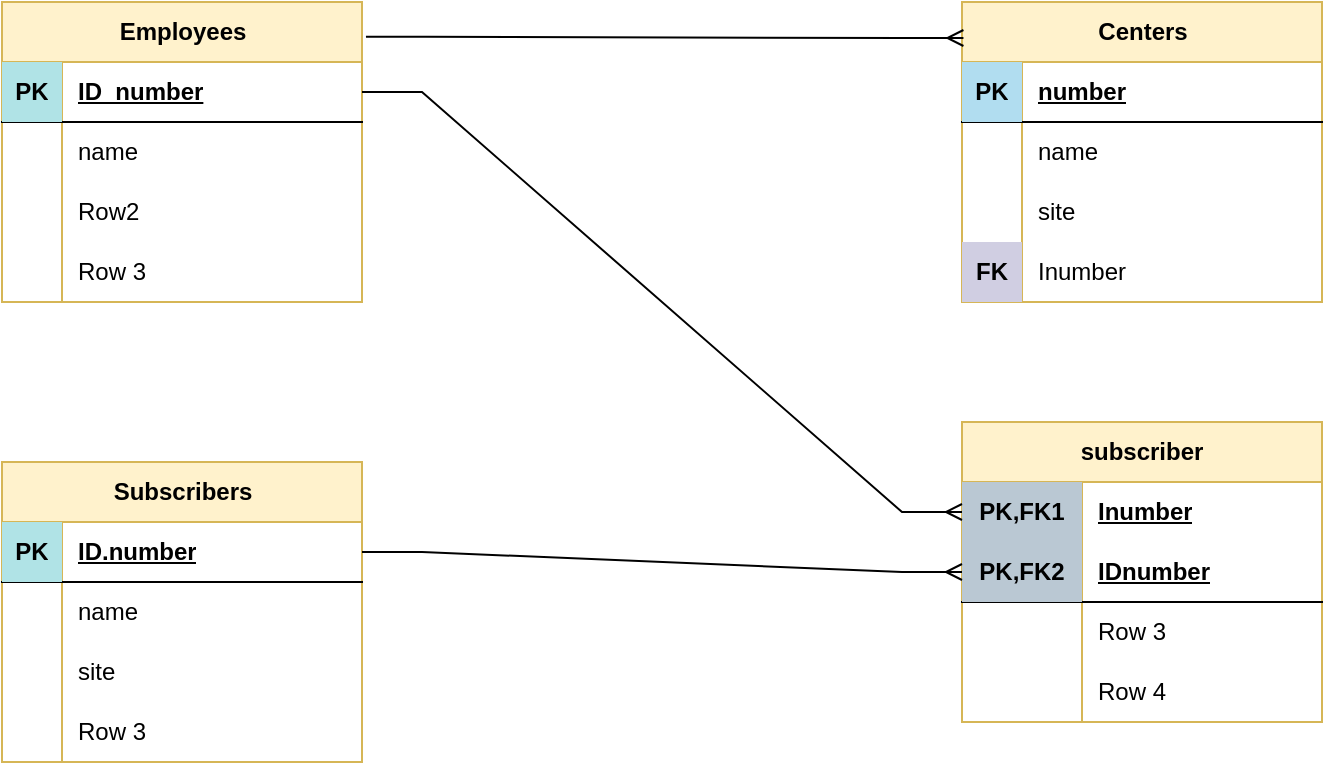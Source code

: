<mxfile version="21.7.5" type="github">
  <diagram name="Page-1" id="0uc56MD692VqMtygxLKA">
    <mxGraphModel dx="794" dy="464" grid="1" gridSize="10" guides="1" tooltips="1" connect="1" arrows="1" fold="1" page="1" pageScale="1" pageWidth="827" pageHeight="1169" math="0" shadow="0">
      <root>
        <mxCell id="0" />
        <mxCell id="1" parent="0" />
        <mxCell id="rtuOt6ObyjfzoCQx4Vgp-1" value="Subscribers" style="shape=table;startSize=30;container=1;collapsible=1;childLayout=tableLayout;fixedRows=1;rowLines=0;fontStyle=1;align=center;resizeLast=1;html=1;fillColor=#fff2cc;strokeColor=#d6b656;" parent="1" vertex="1">
          <mxGeometry x="90" y="440" width="180" height="150" as="geometry" />
        </mxCell>
        <mxCell id="rtuOt6ObyjfzoCQx4Vgp-2" value="" style="shape=tableRow;horizontal=0;startSize=0;swimlaneHead=0;swimlaneBody=0;fillColor=none;collapsible=0;dropTarget=0;points=[[0,0.5],[1,0.5]];portConstraint=eastwest;top=0;left=0;right=0;bottom=1;" parent="rtuOt6ObyjfzoCQx4Vgp-1" vertex="1">
          <mxGeometry y="30" width="180" height="30" as="geometry" />
        </mxCell>
        <mxCell id="rtuOt6ObyjfzoCQx4Vgp-3" value="PK" style="shape=partialRectangle;connectable=0;fillColor=#b0e3e6;top=0;left=0;bottom=0;right=0;fontStyle=1;overflow=hidden;whiteSpace=wrap;html=1;strokeColor=#0e8088;" parent="rtuOt6ObyjfzoCQx4Vgp-2" vertex="1">
          <mxGeometry width="30" height="30" as="geometry">
            <mxRectangle width="30" height="30" as="alternateBounds" />
          </mxGeometry>
        </mxCell>
        <mxCell id="rtuOt6ObyjfzoCQx4Vgp-4" value="ID.number" style="shape=partialRectangle;connectable=0;fillColor=none;top=0;left=0;bottom=0;right=0;align=left;spacingLeft=6;fontStyle=5;overflow=hidden;whiteSpace=wrap;html=1;" parent="rtuOt6ObyjfzoCQx4Vgp-2" vertex="1">
          <mxGeometry x="30" width="150" height="30" as="geometry">
            <mxRectangle width="150" height="30" as="alternateBounds" />
          </mxGeometry>
        </mxCell>
        <mxCell id="rtuOt6ObyjfzoCQx4Vgp-5" value="" style="shape=tableRow;horizontal=0;startSize=0;swimlaneHead=0;swimlaneBody=0;fillColor=none;collapsible=0;dropTarget=0;points=[[0,0.5],[1,0.5]];portConstraint=eastwest;top=0;left=0;right=0;bottom=0;" parent="rtuOt6ObyjfzoCQx4Vgp-1" vertex="1">
          <mxGeometry y="60" width="180" height="30" as="geometry" />
        </mxCell>
        <mxCell id="rtuOt6ObyjfzoCQx4Vgp-6" value="" style="shape=partialRectangle;connectable=0;fillColor=none;top=0;left=0;bottom=0;right=0;editable=1;overflow=hidden;whiteSpace=wrap;html=1;" parent="rtuOt6ObyjfzoCQx4Vgp-5" vertex="1">
          <mxGeometry width="30" height="30" as="geometry">
            <mxRectangle width="30" height="30" as="alternateBounds" />
          </mxGeometry>
        </mxCell>
        <mxCell id="rtuOt6ObyjfzoCQx4Vgp-7" value="name" style="shape=partialRectangle;connectable=0;fillColor=none;top=0;left=0;bottom=0;right=0;align=left;spacingLeft=6;overflow=hidden;whiteSpace=wrap;html=1;" parent="rtuOt6ObyjfzoCQx4Vgp-5" vertex="1">
          <mxGeometry x="30" width="150" height="30" as="geometry">
            <mxRectangle width="150" height="30" as="alternateBounds" />
          </mxGeometry>
        </mxCell>
        <mxCell id="rtuOt6ObyjfzoCQx4Vgp-8" value="" style="shape=tableRow;horizontal=0;startSize=0;swimlaneHead=0;swimlaneBody=0;fillColor=none;collapsible=0;dropTarget=0;points=[[0,0.5],[1,0.5]];portConstraint=eastwest;top=0;left=0;right=0;bottom=0;" parent="rtuOt6ObyjfzoCQx4Vgp-1" vertex="1">
          <mxGeometry y="90" width="180" height="30" as="geometry" />
        </mxCell>
        <mxCell id="rtuOt6ObyjfzoCQx4Vgp-9" value="" style="shape=partialRectangle;connectable=0;fillColor=none;top=0;left=0;bottom=0;right=0;editable=1;overflow=hidden;whiteSpace=wrap;html=1;" parent="rtuOt6ObyjfzoCQx4Vgp-8" vertex="1">
          <mxGeometry width="30" height="30" as="geometry">
            <mxRectangle width="30" height="30" as="alternateBounds" />
          </mxGeometry>
        </mxCell>
        <mxCell id="rtuOt6ObyjfzoCQx4Vgp-10" value="site" style="shape=partialRectangle;connectable=0;fillColor=none;top=0;left=0;bottom=0;right=0;align=left;spacingLeft=6;overflow=hidden;whiteSpace=wrap;html=1;" parent="rtuOt6ObyjfzoCQx4Vgp-8" vertex="1">
          <mxGeometry x="30" width="150" height="30" as="geometry">
            <mxRectangle width="150" height="30" as="alternateBounds" />
          </mxGeometry>
        </mxCell>
        <mxCell id="rtuOt6ObyjfzoCQx4Vgp-11" value="" style="shape=tableRow;horizontal=0;startSize=0;swimlaneHead=0;swimlaneBody=0;fillColor=none;collapsible=0;dropTarget=0;points=[[0,0.5],[1,0.5]];portConstraint=eastwest;top=0;left=0;right=0;bottom=0;" parent="rtuOt6ObyjfzoCQx4Vgp-1" vertex="1">
          <mxGeometry y="120" width="180" height="30" as="geometry" />
        </mxCell>
        <mxCell id="rtuOt6ObyjfzoCQx4Vgp-12" value="" style="shape=partialRectangle;connectable=0;fillColor=none;top=0;left=0;bottom=0;right=0;editable=1;overflow=hidden;whiteSpace=wrap;html=1;" parent="rtuOt6ObyjfzoCQx4Vgp-11" vertex="1">
          <mxGeometry width="30" height="30" as="geometry">
            <mxRectangle width="30" height="30" as="alternateBounds" />
          </mxGeometry>
        </mxCell>
        <mxCell id="rtuOt6ObyjfzoCQx4Vgp-13" value="Row 3" style="shape=partialRectangle;connectable=0;fillColor=none;top=0;left=0;bottom=0;right=0;align=left;spacingLeft=6;overflow=hidden;whiteSpace=wrap;html=1;" parent="rtuOt6ObyjfzoCQx4Vgp-11" vertex="1">
          <mxGeometry x="30" width="150" height="30" as="geometry">
            <mxRectangle width="150" height="30" as="alternateBounds" />
          </mxGeometry>
        </mxCell>
        <mxCell id="rtuOt6ObyjfzoCQx4Vgp-14" value="Centers" style="shape=table;startSize=30;container=1;collapsible=1;childLayout=tableLayout;fixedRows=1;rowLines=0;fontStyle=1;align=center;resizeLast=1;html=1;fillColor=#fff2cc;strokeColor=#d6b656;" parent="1" vertex="1">
          <mxGeometry x="570" y="210" width="180" height="150" as="geometry" />
        </mxCell>
        <mxCell id="rtuOt6ObyjfzoCQx4Vgp-15" value="" style="shape=tableRow;horizontal=0;startSize=0;swimlaneHead=0;swimlaneBody=0;fillColor=none;collapsible=0;dropTarget=0;points=[[0,0.5],[1,0.5]];portConstraint=eastwest;top=0;left=0;right=0;bottom=1;" parent="rtuOt6ObyjfzoCQx4Vgp-14" vertex="1">
          <mxGeometry y="30" width="180" height="30" as="geometry" />
        </mxCell>
        <mxCell id="rtuOt6ObyjfzoCQx4Vgp-16" value="PK" style="shape=partialRectangle;connectable=0;fillColor=#b1ddf0;top=0;left=0;bottom=0;right=0;fontStyle=1;overflow=hidden;whiteSpace=wrap;html=1;strokeColor=#10739e;" parent="rtuOt6ObyjfzoCQx4Vgp-15" vertex="1">
          <mxGeometry width="30" height="30" as="geometry">
            <mxRectangle width="30" height="30" as="alternateBounds" />
          </mxGeometry>
        </mxCell>
        <mxCell id="rtuOt6ObyjfzoCQx4Vgp-17" value="number" style="shape=partialRectangle;connectable=0;fillColor=none;top=0;left=0;bottom=0;right=0;align=left;spacingLeft=6;fontStyle=5;overflow=hidden;whiteSpace=wrap;html=1;" parent="rtuOt6ObyjfzoCQx4Vgp-15" vertex="1">
          <mxGeometry x="30" width="150" height="30" as="geometry">
            <mxRectangle width="150" height="30" as="alternateBounds" />
          </mxGeometry>
        </mxCell>
        <mxCell id="rtuOt6ObyjfzoCQx4Vgp-18" value="" style="shape=tableRow;horizontal=0;startSize=0;swimlaneHead=0;swimlaneBody=0;fillColor=none;collapsible=0;dropTarget=0;points=[[0,0.5],[1,0.5]];portConstraint=eastwest;top=0;left=0;right=0;bottom=0;" parent="rtuOt6ObyjfzoCQx4Vgp-14" vertex="1">
          <mxGeometry y="60" width="180" height="30" as="geometry" />
        </mxCell>
        <mxCell id="rtuOt6ObyjfzoCQx4Vgp-19" value="" style="shape=partialRectangle;connectable=0;fillColor=none;top=0;left=0;bottom=0;right=0;editable=1;overflow=hidden;whiteSpace=wrap;html=1;" parent="rtuOt6ObyjfzoCQx4Vgp-18" vertex="1">
          <mxGeometry width="30" height="30" as="geometry">
            <mxRectangle width="30" height="30" as="alternateBounds" />
          </mxGeometry>
        </mxCell>
        <mxCell id="rtuOt6ObyjfzoCQx4Vgp-20" value="name" style="shape=partialRectangle;connectable=0;fillColor=none;top=0;left=0;bottom=0;right=0;align=left;spacingLeft=6;overflow=hidden;whiteSpace=wrap;html=1;" parent="rtuOt6ObyjfzoCQx4Vgp-18" vertex="1">
          <mxGeometry x="30" width="150" height="30" as="geometry">
            <mxRectangle width="150" height="30" as="alternateBounds" />
          </mxGeometry>
        </mxCell>
        <mxCell id="rtuOt6ObyjfzoCQx4Vgp-21" value="" style="shape=tableRow;horizontal=0;startSize=0;swimlaneHead=0;swimlaneBody=0;fillColor=none;collapsible=0;dropTarget=0;points=[[0,0.5],[1,0.5]];portConstraint=eastwest;top=0;left=0;right=0;bottom=0;" parent="rtuOt6ObyjfzoCQx4Vgp-14" vertex="1">
          <mxGeometry y="90" width="180" height="30" as="geometry" />
        </mxCell>
        <mxCell id="rtuOt6ObyjfzoCQx4Vgp-22" value="" style="shape=partialRectangle;connectable=0;fillColor=none;top=0;left=0;bottom=0;right=0;editable=1;overflow=hidden;whiteSpace=wrap;html=1;" parent="rtuOt6ObyjfzoCQx4Vgp-21" vertex="1">
          <mxGeometry width="30" height="30" as="geometry">
            <mxRectangle width="30" height="30" as="alternateBounds" />
          </mxGeometry>
        </mxCell>
        <mxCell id="rtuOt6ObyjfzoCQx4Vgp-23" value="site" style="shape=partialRectangle;connectable=0;fillColor=none;top=0;left=0;bottom=0;right=0;align=left;spacingLeft=6;overflow=hidden;whiteSpace=wrap;html=1;" parent="rtuOt6ObyjfzoCQx4Vgp-21" vertex="1">
          <mxGeometry x="30" width="150" height="30" as="geometry">
            <mxRectangle width="150" height="30" as="alternateBounds" />
          </mxGeometry>
        </mxCell>
        <mxCell id="rtuOt6ObyjfzoCQx4Vgp-24" value="" style="shape=tableRow;horizontal=0;startSize=0;swimlaneHead=0;swimlaneBody=0;fillColor=none;collapsible=0;dropTarget=0;points=[[0,0.5],[1,0.5]];portConstraint=eastwest;top=0;left=0;right=0;bottom=0;" parent="rtuOt6ObyjfzoCQx4Vgp-14" vertex="1">
          <mxGeometry y="120" width="180" height="30" as="geometry" />
        </mxCell>
        <mxCell id="rtuOt6ObyjfzoCQx4Vgp-25" value="&lt;b&gt;FK&lt;/b&gt;" style="shape=partialRectangle;connectable=0;fillColor=#d0cee2;top=0;left=0;bottom=0;right=0;editable=1;overflow=hidden;whiteSpace=wrap;html=1;strokeColor=#56517e;" parent="rtuOt6ObyjfzoCQx4Vgp-24" vertex="1">
          <mxGeometry width="30" height="30" as="geometry">
            <mxRectangle width="30" height="30" as="alternateBounds" />
          </mxGeometry>
        </mxCell>
        <mxCell id="rtuOt6ObyjfzoCQx4Vgp-26" value="Inumber" style="shape=partialRectangle;connectable=0;fillColor=none;top=0;left=0;bottom=0;right=0;align=left;spacingLeft=6;overflow=hidden;whiteSpace=wrap;html=1;" parent="rtuOt6ObyjfzoCQx4Vgp-24" vertex="1">
          <mxGeometry x="30" width="150" height="30" as="geometry">
            <mxRectangle width="150" height="30" as="alternateBounds" />
          </mxGeometry>
        </mxCell>
        <mxCell id="rtuOt6ObyjfzoCQx4Vgp-27" value="Employees" style="shape=table;startSize=30;container=1;collapsible=1;childLayout=tableLayout;fixedRows=1;rowLines=0;fontStyle=1;align=center;resizeLast=1;html=1;fillColor=#fff2cc;strokeColor=#d6b656;" parent="1" vertex="1">
          <mxGeometry x="90" y="210" width="180" height="150" as="geometry" />
        </mxCell>
        <mxCell id="rtuOt6ObyjfzoCQx4Vgp-28" value="" style="shape=tableRow;horizontal=0;startSize=0;swimlaneHead=0;swimlaneBody=0;fillColor=none;collapsible=0;dropTarget=0;points=[[0,0.5],[1,0.5]];portConstraint=eastwest;top=0;left=0;right=0;bottom=1;" parent="rtuOt6ObyjfzoCQx4Vgp-27" vertex="1">
          <mxGeometry y="30" width="180" height="30" as="geometry" />
        </mxCell>
        <mxCell id="rtuOt6ObyjfzoCQx4Vgp-29" value="PK" style="shape=partialRectangle;connectable=0;fillColor=#b0e3e6;top=0;left=0;bottom=0;right=0;fontStyle=1;overflow=hidden;whiteSpace=wrap;html=1;strokeColor=#0e8088;" parent="rtuOt6ObyjfzoCQx4Vgp-28" vertex="1">
          <mxGeometry width="30" height="30" as="geometry">
            <mxRectangle width="30" height="30" as="alternateBounds" />
          </mxGeometry>
        </mxCell>
        <mxCell id="rtuOt6ObyjfzoCQx4Vgp-30" value="ID_number" style="shape=partialRectangle;connectable=0;fillColor=none;top=0;left=0;bottom=0;right=0;align=left;spacingLeft=6;fontStyle=5;overflow=hidden;whiteSpace=wrap;html=1;" parent="rtuOt6ObyjfzoCQx4Vgp-28" vertex="1">
          <mxGeometry x="30" width="150" height="30" as="geometry">
            <mxRectangle width="150" height="30" as="alternateBounds" />
          </mxGeometry>
        </mxCell>
        <mxCell id="rtuOt6ObyjfzoCQx4Vgp-31" value="" style="shape=tableRow;horizontal=0;startSize=0;swimlaneHead=0;swimlaneBody=0;fillColor=none;collapsible=0;dropTarget=0;points=[[0,0.5],[1,0.5]];portConstraint=eastwest;top=0;left=0;right=0;bottom=0;" parent="rtuOt6ObyjfzoCQx4Vgp-27" vertex="1">
          <mxGeometry y="60" width="180" height="30" as="geometry" />
        </mxCell>
        <mxCell id="rtuOt6ObyjfzoCQx4Vgp-32" value="" style="shape=partialRectangle;connectable=0;fillColor=none;top=0;left=0;bottom=0;right=0;editable=1;overflow=hidden;whiteSpace=wrap;html=1;" parent="rtuOt6ObyjfzoCQx4Vgp-31" vertex="1">
          <mxGeometry width="30" height="30" as="geometry">
            <mxRectangle width="30" height="30" as="alternateBounds" />
          </mxGeometry>
        </mxCell>
        <mxCell id="rtuOt6ObyjfzoCQx4Vgp-33" value="name" style="shape=partialRectangle;connectable=0;fillColor=none;top=0;left=0;bottom=0;right=0;align=left;spacingLeft=6;overflow=hidden;whiteSpace=wrap;html=1;" parent="rtuOt6ObyjfzoCQx4Vgp-31" vertex="1">
          <mxGeometry x="30" width="150" height="30" as="geometry">
            <mxRectangle width="150" height="30" as="alternateBounds" />
          </mxGeometry>
        </mxCell>
        <mxCell id="rtuOt6ObyjfzoCQx4Vgp-34" value="" style="shape=tableRow;horizontal=0;startSize=0;swimlaneHead=0;swimlaneBody=0;fillColor=none;collapsible=0;dropTarget=0;points=[[0,0.5],[1,0.5]];portConstraint=eastwest;top=0;left=0;right=0;bottom=0;" parent="rtuOt6ObyjfzoCQx4Vgp-27" vertex="1">
          <mxGeometry y="90" width="180" height="30" as="geometry" />
        </mxCell>
        <mxCell id="rtuOt6ObyjfzoCQx4Vgp-35" value="" style="shape=partialRectangle;connectable=0;fillColor=none;top=0;left=0;bottom=0;right=0;editable=1;overflow=hidden;whiteSpace=wrap;html=1;" parent="rtuOt6ObyjfzoCQx4Vgp-34" vertex="1">
          <mxGeometry width="30" height="30" as="geometry">
            <mxRectangle width="30" height="30" as="alternateBounds" />
          </mxGeometry>
        </mxCell>
        <mxCell id="rtuOt6ObyjfzoCQx4Vgp-36" value="Row2" style="shape=partialRectangle;connectable=0;fillColor=none;top=0;left=0;bottom=0;right=0;align=left;spacingLeft=6;overflow=hidden;whiteSpace=wrap;html=1;" parent="rtuOt6ObyjfzoCQx4Vgp-34" vertex="1">
          <mxGeometry x="30" width="150" height="30" as="geometry">
            <mxRectangle width="150" height="30" as="alternateBounds" />
          </mxGeometry>
        </mxCell>
        <mxCell id="rtuOt6ObyjfzoCQx4Vgp-37" value="" style="shape=tableRow;horizontal=0;startSize=0;swimlaneHead=0;swimlaneBody=0;fillColor=none;collapsible=0;dropTarget=0;points=[[0,0.5],[1,0.5]];portConstraint=eastwest;top=0;left=0;right=0;bottom=0;" parent="rtuOt6ObyjfzoCQx4Vgp-27" vertex="1">
          <mxGeometry y="120" width="180" height="30" as="geometry" />
        </mxCell>
        <mxCell id="rtuOt6ObyjfzoCQx4Vgp-38" value="" style="shape=partialRectangle;connectable=0;fillColor=none;top=0;left=0;bottom=0;right=0;editable=1;overflow=hidden;whiteSpace=wrap;html=1;" parent="rtuOt6ObyjfzoCQx4Vgp-37" vertex="1">
          <mxGeometry width="30" height="30" as="geometry">
            <mxRectangle width="30" height="30" as="alternateBounds" />
          </mxGeometry>
        </mxCell>
        <mxCell id="rtuOt6ObyjfzoCQx4Vgp-39" value="Row 3" style="shape=partialRectangle;connectable=0;fillColor=none;top=0;left=0;bottom=0;right=0;align=left;spacingLeft=6;overflow=hidden;whiteSpace=wrap;html=1;" parent="rtuOt6ObyjfzoCQx4Vgp-37" vertex="1">
          <mxGeometry x="30" width="150" height="30" as="geometry">
            <mxRectangle width="150" height="30" as="alternateBounds" />
          </mxGeometry>
        </mxCell>
        <mxCell id="Dtf9xG6z6LnqhciRVrUl-1" value="" style="edgeStyle=entityRelationEdgeStyle;fontSize=12;html=1;endArrow=ERmany;rounded=0;exitX=1.011;exitY=0.116;exitDx=0;exitDy=0;exitPerimeter=0;entryX=0.004;entryY=0.12;entryDx=0;entryDy=0;entryPerimeter=0;" parent="1" source="rtuOt6ObyjfzoCQx4Vgp-27" target="rtuOt6ObyjfzoCQx4Vgp-14" edge="1">
          <mxGeometry width="100" height="100" relative="1" as="geometry">
            <mxPoint x="360" y="470" as="sourcePoint" />
            <mxPoint x="460" y="370" as="targetPoint" />
          </mxGeometry>
        </mxCell>
        <mxCell id="Dtf9xG6z6LnqhciRVrUl-2" value="subscriber" style="shape=table;startSize=30;container=1;collapsible=1;childLayout=tableLayout;fixedRows=1;rowLines=0;fontStyle=1;align=center;resizeLast=1;html=1;whiteSpace=wrap;fillColor=#fff2cc;strokeColor=#d6b656;" parent="1" vertex="1">
          <mxGeometry x="570" y="420" width="180" height="150" as="geometry" />
        </mxCell>
        <mxCell id="Dtf9xG6z6LnqhciRVrUl-3" value="" style="shape=tableRow;horizontal=0;startSize=0;swimlaneHead=0;swimlaneBody=0;fillColor=none;collapsible=0;dropTarget=0;points=[[0,0.5],[1,0.5]];portConstraint=eastwest;top=0;left=0;right=0;bottom=0;html=1;" parent="Dtf9xG6z6LnqhciRVrUl-2" vertex="1">
          <mxGeometry y="30" width="180" height="30" as="geometry" />
        </mxCell>
        <mxCell id="Dtf9xG6z6LnqhciRVrUl-4" value="PK,FK1" style="shape=partialRectangle;connectable=0;fillColor=#bac8d3;top=0;left=0;bottom=0;right=0;fontStyle=1;overflow=hidden;html=1;whiteSpace=wrap;strokeColor=#23445d;" parent="Dtf9xG6z6LnqhciRVrUl-3" vertex="1">
          <mxGeometry width="60" height="30" as="geometry">
            <mxRectangle width="60" height="30" as="alternateBounds" />
          </mxGeometry>
        </mxCell>
        <mxCell id="Dtf9xG6z6LnqhciRVrUl-5" value="Inumber" style="shape=partialRectangle;connectable=0;fillColor=none;top=0;left=0;bottom=0;right=0;align=left;spacingLeft=6;fontStyle=5;overflow=hidden;html=1;whiteSpace=wrap;" parent="Dtf9xG6z6LnqhciRVrUl-3" vertex="1">
          <mxGeometry x="60" width="120" height="30" as="geometry">
            <mxRectangle width="120" height="30" as="alternateBounds" />
          </mxGeometry>
        </mxCell>
        <mxCell id="Dtf9xG6z6LnqhciRVrUl-6" value="" style="shape=tableRow;horizontal=0;startSize=0;swimlaneHead=0;swimlaneBody=0;fillColor=none;collapsible=0;dropTarget=0;points=[[0,0.5],[1,0.5]];portConstraint=eastwest;top=0;left=0;right=0;bottom=1;html=1;" parent="Dtf9xG6z6LnqhciRVrUl-2" vertex="1">
          <mxGeometry y="60" width="180" height="30" as="geometry" />
        </mxCell>
        <mxCell id="Dtf9xG6z6LnqhciRVrUl-7" value="PK,FK2" style="shape=partialRectangle;connectable=0;fillColor=#bac8d3;top=0;left=0;bottom=0;right=0;fontStyle=1;overflow=hidden;html=1;whiteSpace=wrap;strokeColor=#23445d;" parent="Dtf9xG6z6LnqhciRVrUl-6" vertex="1">
          <mxGeometry width="60" height="30" as="geometry">
            <mxRectangle width="60" height="30" as="alternateBounds" />
          </mxGeometry>
        </mxCell>
        <mxCell id="Dtf9xG6z6LnqhciRVrUl-8" value="IDnumber" style="shape=partialRectangle;connectable=0;fillColor=none;top=0;left=0;bottom=0;right=0;align=left;spacingLeft=6;fontStyle=5;overflow=hidden;html=1;whiteSpace=wrap;" parent="Dtf9xG6z6LnqhciRVrUl-6" vertex="1">
          <mxGeometry x="60" width="120" height="30" as="geometry">
            <mxRectangle width="120" height="30" as="alternateBounds" />
          </mxGeometry>
        </mxCell>
        <mxCell id="Dtf9xG6z6LnqhciRVrUl-9" value="" style="shape=tableRow;horizontal=0;startSize=0;swimlaneHead=0;swimlaneBody=0;fillColor=none;collapsible=0;dropTarget=0;points=[[0,0.5],[1,0.5]];portConstraint=eastwest;top=0;left=0;right=0;bottom=0;html=1;" parent="Dtf9xG6z6LnqhciRVrUl-2" vertex="1">
          <mxGeometry y="90" width="180" height="30" as="geometry" />
        </mxCell>
        <mxCell id="Dtf9xG6z6LnqhciRVrUl-10" value="" style="shape=partialRectangle;connectable=0;fillColor=none;top=0;left=0;bottom=0;right=0;editable=1;overflow=hidden;html=1;whiteSpace=wrap;" parent="Dtf9xG6z6LnqhciRVrUl-9" vertex="1">
          <mxGeometry width="60" height="30" as="geometry">
            <mxRectangle width="60" height="30" as="alternateBounds" />
          </mxGeometry>
        </mxCell>
        <mxCell id="Dtf9xG6z6LnqhciRVrUl-11" value="Row 3" style="shape=partialRectangle;connectable=0;fillColor=none;top=0;left=0;bottom=0;right=0;align=left;spacingLeft=6;overflow=hidden;html=1;whiteSpace=wrap;" parent="Dtf9xG6z6LnqhciRVrUl-9" vertex="1">
          <mxGeometry x="60" width="120" height="30" as="geometry">
            <mxRectangle width="120" height="30" as="alternateBounds" />
          </mxGeometry>
        </mxCell>
        <mxCell id="Dtf9xG6z6LnqhciRVrUl-12" value="" style="shape=tableRow;horizontal=0;startSize=0;swimlaneHead=0;swimlaneBody=0;fillColor=none;collapsible=0;dropTarget=0;points=[[0,0.5],[1,0.5]];portConstraint=eastwest;top=0;left=0;right=0;bottom=0;html=1;" parent="Dtf9xG6z6LnqhciRVrUl-2" vertex="1">
          <mxGeometry y="120" width="180" height="30" as="geometry" />
        </mxCell>
        <mxCell id="Dtf9xG6z6LnqhciRVrUl-13" value="" style="shape=partialRectangle;connectable=0;fillColor=none;top=0;left=0;bottom=0;right=0;editable=1;overflow=hidden;html=1;whiteSpace=wrap;" parent="Dtf9xG6z6LnqhciRVrUl-12" vertex="1">
          <mxGeometry width="60" height="30" as="geometry">
            <mxRectangle width="60" height="30" as="alternateBounds" />
          </mxGeometry>
        </mxCell>
        <mxCell id="Dtf9xG6z6LnqhciRVrUl-14" value="Row 4" style="shape=partialRectangle;connectable=0;fillColor=none;top=0;left=0;bottom=0;right=0;align=left;spacingLeft=6;overflow=hidden;html=1;whiteSpace=wrap;" parent="Dtf9xG6z6LnqhciRVrUl-12" vertex="1">
          <mxGeometry x="60" width="120" height="30" as="geometry">
            <mxRectangle width="120" height="30" as="alternateBounds" />
          </mxGeometry>
        </mxCell>
        <mxCell id="9RD_E9LyOtNCgqTx--kG-1" value="" style="edgeStyle=entityRelationEdgeStyle;fontSize=12;html=1;endArrow=ERmany;rounded=0;exitX=1;exitY=0.5;exitDx=0;exitDy=0;entryX=0;entryY=0.5;entryDx=0;entryDy=0;" edge="1" parent="1" source="rtuOt6ObyjfzoCQx4Vgp-28" target="Dtf9xG6z6LnqhciRVrUl-3">
          <mxGeometry width="100" height="100" relative="1" as="geometry">
            <mxPoint x="360" y="470" as="sourcePoint" />
            <mxPoint x="460" y="370" as="targetPoint" />
          </mxGeometry>
        </mxCell>
        <mxCell id="9RD_E9LyOtNCgqTx--kG-2" value="" style="edgeStyle=entityRelationEdgeStyle;fontSize=12;html=1;endArrow=ERmany;rounded=0;exitX=1;exitY=0.5;exitDx=0;exitDy=0;entryX=0;entryY=0.5;entryDx=0;entryDy=0;" edge="1" parent="1" source="rtuOt6ObyjfzoCQx4Vgp-2" target="Dtf9xG6z6LnqhciRVrUl-6">
          <mxGeometry width="100" height="100" relative="1" as="geometry">
            <mxPoint x="360" y="470" as="sourcePoint" />
            <mxPoint x="470" y="530" as="targetPoint" />
          </mxGeometry>
        </mxCell>
      </root>
    </mxGraphModel>
  </diagram>
</mxfile>
